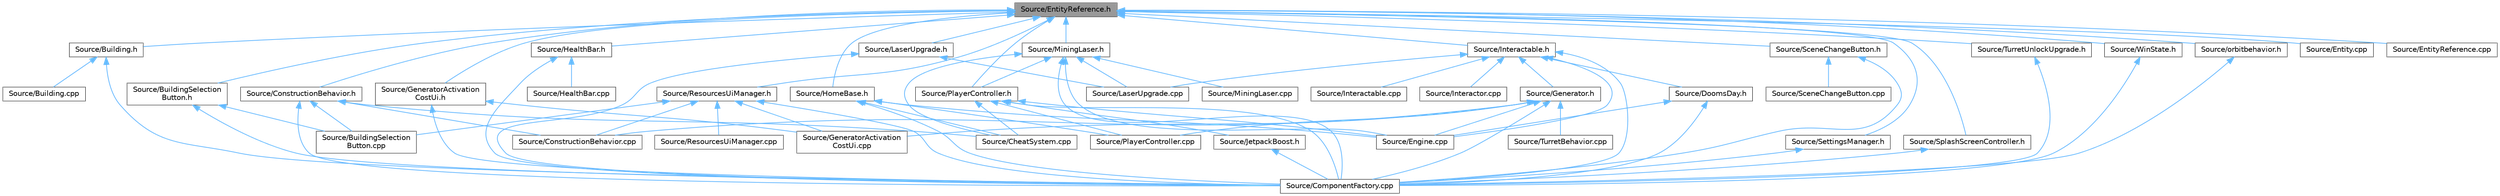 digraph "Source/EntityReference.h"
{
 // LATEX_PDF_SIZE
  bgcolor="transparent";
  edge [fontname=Helvetica,fontsize=10,labelfontname=Helvetica,labelfontsize=10];
  node [fontname=Helvetica,fontsize=10,shape=box,height=0.2,width=0.4];
  Node1 [id="Node000001",label="Source/EntityReference.h",height=0.2,width=0.4,color="gray40", fillcolor="grey60", style="filled", fontcolor="black",tooltip="a reference to an Entity in the scene"];
  Node1 -> Node2 [id="edge1_Node000001_Node000002",dir="back",color="steelblue1",style="solid",tooltip=" "];
  Node2 [id="Node000002",label="Source/Building.h",height=0.2,width=0.4,color="grey40", fillcolor="white", style="filled",URL="$d8/dac/Building_8h.html",tooltip="Building Component Class."];
  Node2 -> Node3 [id="edge2_Node000002_Node000003",dir="back",color="steelblue1",style="solid",tooltip=" "];
  Node3 [id="Node000003",label="Source/Building.cpp",height=0.2,width=0.4,color="grey40", fillcolor="white", style="filled",URL="$da/d23/Building_8cpp.html",tooltip="Building Component Class."];
  Node2 -> Node4 [id="edge3_Node000002_Node000004",dir="back",color="steelblue1",style="solid",tooltip=" "];
  Node4 [id="Node000004",label="Source/ComponentFactory.cpp",height=0.2,width=0.4,color="grey40", fillcolor="white", style="filled",URL="$dc/def/ComponentFactory_8cpp.html",tooltip="Definitions for the component factory class."];
  Node1 -> Node5 [id="edge4_Node000001_Node000005",dir="back",color="steelblue1",style="solid",tooltip=" "];
  Node5 [id="Node000005",label="Source/BuildingSelection\lButton.h",height=0.2,width=0.4,color="grey40", fillcolor="white", style="filled",URL="$de/d78/BuildingSelectionButton_8h.html",tooltip="button that selects which building the ConstructionManager should place"];
  Node5 -> Node6 [id="edge5_Node000005_Node000006",dir="back",color="steelblue1",style="solid",tooltip=" "];
  Node6 [id="Node000006",label="Source/BuildingSelection\lButton.cpp",height=0.2,width=0.4,color="grey40", fillcolor="white", style="filled",URL="$db/d86/BuildingSelectionButton_8cpp.html",tooltip="button that selects which building the ConstructionManager should place"];
  Node5 -> Node4 [id="edge6_Node000005_Node000004",dir="back",color="steelblue1",style="solid",tooltip=" "];
  Node1 -> Node7 [id="edge7_Node000001_Node000007",dir="back",color="steelblue1",style="solid",tooltip=" "];
  Node7 [id="Node000007",label="Source/ConstructionBehavior.h",height=0.2,width=0.4,color="grey40", fillcolor="white", style="filled",URL="$d9/def/ConstructionBehavior_8h.html",tooltip="handles the construction of towers and modification of terrain"];
  Node7 -> Node6 [id="edge8_Node000007_Node000006",dir="back",color="steelblue1",style="solid",tooltip=" "];
  Node7 -> Node8 [id="edge9_Node000007_Node000008",dir="back",color="steelblue1",style="solid",tooltip=" "];
  Node8 [id="Node000008",label="Source/CheatSystem.cpp",height=0.2,width=0.4,color="grey40", fillcolor="white", style="filled",URL="$da/d87/CheatSystem_8cpp.html",tooltip="CheatSystem Class definition."];
  Node7 -> Node4 [id="edge10_Node000007_Node000004",dir="back",color="steelblue1",style="solid",tooltip=" "];
  Node7 -> Node9 [id="edge11_Node000007_Node000009",dir="back",color="steelblue1",style="solid",tooltip=" "];
  Node9 [id="Node000009",label="Source/ConstructionBehavior.cpp",height=0.2,width=0.4,color="grey40", fillcolor="white", style="filled",URL="$d7/ded/ConstructionBehavior_8cpp.html",tooltip="handles the construction of towers and modification of terrain"];
  Node1 -> Node10 [id="edge12_Node000001_Node000010",dir="back",color="steelblue1",style="solid",tooltip=" "];
  Node10 [id="Node000010",label="Source/Entity.cpp",height=0.2,width=0.4,color="grey40", fillcolor="white", style="filled",URL="$df/de9/Entity_8cpp.html",tooltip="Function definitions for the Entity class."];
  Node1 -> Node11 [id="edge13_Node000001_Node000011",dir="back",color="steelblue1",style="solid",tooltip=" "];
  Node11 [id="Node000011",label="Source/EntityReference.cpp",height=0.2,width=0.4,color="grey40", fillcolor="white", style="filled",URL="$de/d23/EntityReference_8cpp.html",tooltip="a reference to an Entity in the scene"];
  Node1 -> Node12 [id="edge14_Node000001_Node000012",dir="back",color="steelblue1",style="solid",tooltip=" "];
  Node12 [id="Node000012",label="Source/GeneratorActivation\lCostUi.h",height=0.2,width=0.4,color="grey40", fillcolor="white", style="filled",URL="$d2/de8/GeneratorActivationCostUi_8h.html",tooltip="displays the costs of activating generators"];
  Node12 -> Node4 [id="edge15_Node000012_Node000004",dir="back",color="steelblue1",style="solid",tooltip=" "];
  Node12 -> Node13 [id="edge16_Node000012_Node000013",dir="back",color="steelblue1",style="solid",tooltip=" "];
  Node13 [id="Node000013",label="Source/GeneratorActivation\lCostUi.cpp",height=0.2,width=0.4,color="grey40", fillcolor="white", style="filled",URL="$de/df8/GeneratorActivationCostUi_8cpp.html",tooltip="displays the costs of activating generators"];
  Node1 -> Node14 [id="edge17_Node000001_Node000014",dir="back",color="steelblue1",style="solid",tooltip=" "];
  Node14 [id="Node000014",label="Source/HealthBar.h",height=0.2,width=0.4,color="grey40", fillcolor="white", style="filled",URL="$d1/db6/HealthBar_8h.html",tooltip="health bar UI that displays offset from an Entity with a Health component"];
  Node14 -> Node4 [id="edge18_Node000014_Node000004",dir="back",color="steelblue1",style="solid",tooltip=" "];
  Node14 -> Node15 [id="edge19_Node000014_Node000015",dir="back",color="steelblue1",style="solid",tooltip=" "];
  Node15 [id="Node000015",label="Source/HealthBar.cpp",height=0.2,width=0.4,color="grey40", fillcolor="white", style="filled",URL="$d9/d01/HealthBar_8cpp.html",tooltip="health bar UI that displays offset from an Entity with a Health component"];
  Node1 -> Node16 [id="edge20_Node000001_Node000016",dir="back",color="steelblue1",style="solid",tooltip=" "];
  Node16 [id="Node000016",label="Source/HomeBase.h",height=0.2,width=0.4,color="grey40", fillcolor="white", style="filled",URL="$d9/d7c/HomeBase_8h_source.html",tooltip=" "];
  Node16 -> Node8 [id="edge21_Node000016_Node000008",dir="back",color="steelblue1",style="solid",tooltip=" "];
  Node16 -> Node4 [id="edge22_Node000016_Node000004",dir="back",color="steelblue1",style="solid",tooltip=" "];
  Node16 -> Node17 [id="edge23_Node000016_Node000017",dir="back",color="steelblue1",style="solid",tooltip=" "];
  Node17 [id="Node000017",label="Source/Engine.cpp",height=0.2,width=0.4,color="grey40", fillcolor="white", style="filled",URL="$d6/d0c/Engine_8cpp.html",tooltip="Engine class."];
  Node16 -> Node18 [id="edge24_Node000016_Node000018",dir="back",color="steelblue1",style="solid",tooltip=" "];
  Node18 [id="Node000018",label="Source/PlayerController.cpp",height=0.2,width=0.4,color="grey40", fillcolor="white", style="filled",URL="$d3/d7e/PlayerController_8cpp.html",tooltip="PlayerController Behaviour Class."];
  Node1 -> Node19 [id="edge25_Node000001_Node000019",dir="back",color="steelblue1",style="solid",tooltip=" "];
  Node19 [id="Node000019",label="Source/Interactable.h",height=0.2,width=0.4,color="grey40", fillcolor="white", style="filled",URL="$d6/dc1/Interactable_8h.html",tooltip="Component which can be interacted with by pressing a button when nearby."];
  Node19 -> Node4 [id="edge26_Node000019_Node000004",dir="back",color="steelblue1",style="solid",tooltip=" "];
  Node19 -> Node20 [id="edge27_Node000019_Node000020",dir="back",color="steelblue1",style="solid",tooltip=" "];
  Node20 [id="Node000020",label="Source/DoomsDay.h",height=0.2,width=0.4,color="grey40", fillcolor="white", style="filled",URL="$de/d36/DoomsDay_8h_source.html",tooltip=" "];
  Node20 -> Node4 [id="edge28_Node000020_Node000004",dir="back",color="steelblue1",style="solid",tooltip=" "];
  Node20 -> Node17 [id="edge29_Node000020_Node000017",dir="back",color="steelblue1",style="solid",tooltip=" "];
  Node19 -> Node17 [id="edge30_Node000019_Node000017",dir="back",color="steelblue1",style="solid",tooltip=" "];
  Node19 -> Node21 [id="edge31_Node000019_Node000021",dir="back",color="steelblue1",style="solid",tooltip=" "];
  Node21 [id="Node000021",label="Source/Generator.h",height=0.2,width=0.4,color="grey40", fillcolor="white", style="filled",URL="$d9/d12/Generator_8h_source.html",tooltip=" "];
  Node21 -> Node4 [id="edge32_Node000021_Node000004",dir="back",color="steelblue1",style="solid",tooltip=" "];
  Node21 -> Node9 [id="edge33_Node000021_Node000009",dir="back",color="steelblue1",style="solid",tooltip=" "];
  Node21 -> Node17 [id="edge34_Node000021_Node000017",dir="back",color="steelblue1",style="solid",tooltip=" "];
  Node21 -> Node13 [id="edge35_Node000021_Node000013",dir="back",color="steelblue1",style="solid",tooltip=" "];
  Node21 -> Node18 [id="edge36_Node000021_Node000018",dir="back",color="steelblue1",style="solid",tooltip=" "];
  Node21 -> Node22 [id="edge37_Node000021_Node000022",dir="back",color="steelblue1",style="solid",tooltip=" "];
  Node22 [id="Node000022",label="Source/TurretBehavior.cpp",height=0.2,width=0.4,color="grey40", fillcolor="white", style="filled",URL="$dc/d0a/TurretBehavior_8cpp.html",tooltip="Behavior Compenent for Basic Turret"];
  Node19 -> Node23 [id="edge38_Node000019_Node000023",dir="back",color="steelblue1",style="solid",tooltip=" "];
  Node23 [id="Node000023",label="Source/Interactable.cpp",height=0.2,width=0.4,color="grey40", fillcolor="white", style="filled",URL="$dc/dab/Interactable_8cpp.html",tooltip="Component which can be interacted with by pressing a button when nearby."];
  Node19 -> Node24 [id="edge39_Node000019_Node000024",dir="back",color="steelblue1",style="solid",tooltip=" "];
  Node24 [id="Node000024",label="Source/Interactor.cpp",height=0.2,width=0.4,color="grey40", fillcolor="white", style="filled",URL="$de/de6/Interactor_8cpp.html",tooltip="Behavior that can interact with nearby Interactable Components."];
  Node19 -> Node25 [id="edge40_Node000019_Node000025",dir="back",color="steelblue1",style="solid",tooltip=" "];
  Node25 [id="Node000025",label="Source/LaserUpgrade.cpp",height=0.2,width=0.4,color="grey40", fillcolor="white", style="filled",URL="$df/db1/LaserUpgrade_8cpp.html",tooltip="collectable upgrade to the player's MiningLaser"];
  Node1 -> Node26 [id="edge41_Node000001_Node000026",dir="back",color="steelblue1",style="solid",tooltip=" "];
  Node26 [id="Node000026",label="Source/LaserUpgrade.h",height=0.2,width=0.4,color="grey40", fillcolor="white", style="filled",URL="$dc/d74/LaserUpgrade_8h.html",tooltip="collectable upgrade to the player's MiningLaser"];
  Node26 -> Node4 [id="edge42_Node000026_Node000004",dir="back",color="steelblue1",style="solid",tooltip=" "];
  Node26 -> Node25 [id="edge43_Node000026_Node000025",dir="back",color="steelblue1",style="solid",tooltip=" "];
  Node1 -> Node27 [id="edge44_Node000001_Node000027",dir="back",color="steelblue1",style="solid",tooltip=" "];
  Node27 [id="Node000027",label="Source/MiningLaser.h",height=0.2,width=0.4,color="grey40", fillcolor="white", style="filled",URL="$da/d13/MiningLaser_8h.html",tooltip="Digging laser controllable by an entity."];
  Node27 -> Node8 [id="edge45_Node000027_Node000008",dir="back",color="steelblue1",style="solid",tooltip=" "];
  Node27 -> Node4 [id="edge46_Node000027_Node000004",dir="back",color="steelblue1",style="solid",tooltip=" "];
  Node27 -> Node17 [id="edge47_Node000027_Node000017",dir="back",color="steelblue1",style="solid",tooltip=" "];
  Node27 -> Node25 [id="edge48_Node000027_Node000025",dir="back",color="steelblue1",style="solid",tooltip=" "];
  Node27 -> Node28 [id="edge49_Node000027_Node000028",dir="back",color="steelblue1",style="solid",tooltip=" "];
  Node28 [id="Node000028",label="Source/MiningLaser.cpp",height=0.2,width=0.4,color="grey40", fillcolor="white", style="filled",URL="$d6/db4/MiningLaser_8cpp.html",tooltip="Digging laser controllable by an entity."];
  Node27 -> Node29 [id="edge50_Node000027_Node000029",dir="back",color="steelblue1",style="solid",tooltip=" "];
  Node29 [id="Node000029",label="Source/PlayerController.h",height=0.2,width=0.4,color="grey40", fillcolor="white", style="filled",URL="$db/db4/PlayerController_8h.html",tooltip="PlayerController Behaviour Class."];
  Node29 -> Node8 [id="edge51_Node000029_Node000008",dir="back",color="steelblue1",style="solid",tooltip=" "];
  Node29 -> Node4 [id="edge52_Node000029_Node000004",dir="back",color="steelblue1",style="solid",tooltip=" "];
  Node29 -> Node17 [id="edge53_Node000029_Node000017",dir="back",color="steelblue1",style="solid",tooltip=" "];
  Node29 -> Node30 [id="edge54_Node000029_Node000030",dir="back",color="steelblue1",style="solid",tooltip=" "];
  Node30 [id="Node000030",label="Source/JetpackBoost.h",height=0.2,width=0.4,color="grey40", fillcolor="white", style="filled",URL="$da/d88/JetpackBoost_8h_source.html",tooltip=" "];
  Node30 -> Node4 [id="edge55_Node000030_Node000004",dir="back",color="steelblue1",style="solid",tooltip=" "];
  Node29 -> Node18 [id="edge56_Node000029_Node000018",dir="back",color="steelblue1",style="solid",tooltip=" "];
  Node1 -> Node29 [id="edge57_Node000001_Node000029",dir="back",color="steelblue1",style="solid",tooltip=" "];
  Node1 -> Node31 [id="edge58_Node000001_Node000031",dir="back",color="steelblue1",style="solid",tooltip=" "];
  Node31 [id="Node000031",label="Source/ResourcesUiManager.h",height=0.2,width=0.4,color="grey40", fillcolor="white", style="filled",URL="$d6/d1f/ResourcesUiManager_8h.html",tooltip="Component that manages the UI for displaying what resources a player currently has."];
  Node31 -> Node6 [id="edge59_Node000031_Node000006",dir="back",color="steelblue1",style="solid",tooltip=" "];
  Node31 -> Node4 [id="edge60_Node000031_Node000004",dir="back",color="steelblue1",style="solid",tooltip=" "];
  Node31 -> Node9 [id="edge61_Node000031_Node000009",dir="back",color="steelblue1",style="solid",tooltip=" "];
  Node31 -> Node13 [id="edge62_Node000031_Node000013",dir="back",color="steelblue1",style="solid",tooltip=" "];
  Node31 -> Node32 [id="edge63_Node000031_Node000032",dir="back",color="steelblue1",style="solid",tooltip=" "];
  Node32 [id="Node000032",label="Source/ResourcesUiManager.cpp",height=0.2,width=0.4,color="grey40", fillcolor="white", style="filled",URL="$dd/d79/ResourcesUiManager_8cpp.html",tooltip="Component that manages the UI for displaying what resources a player currently has."];
  Node1 -> Node33 [id="edge64_Node000001_Node000033",dir="back",color="steelblue1",style="solid",tooltip=" "];
  Node33 [id="Node000033",label="Source/SceneChangeButton.h",height=0.2,width=0.4,color="grey40", fillcolor="white", style="filled",URL="$de/d19/SceneChangeButton_8h.html",tooltip="Component that changes the scene when clicked."];
  Node33 -> Node4 [id="edge65_Node000033_Node000004",dir="back",color="steelblue1",style="solid",tooltip=" "];
  Node33 -> Node34 [id="edge66_Node000033_Node000034",dir="back",color="steelblue1",style="solid",tooltip=" "];
  Node34 [id="Node000034",label="Source/SceneChangeButton.cpp",height=0.2,width=0.4,color="grey40", fillcolor="white", style="filled",URL="$d0/d70/SceneChangeButton_8cpp.html",tooltip="Component that changes the scene when clicked."];
  Node1 -> Node35 [id="edge67_Node000001_Node000035",dir="back",color="steelblue1",style="solid",tooltip=" "];
  Node35 [id="Node000035",label="Source/SettingsManager.h",height=0.2,width=0.4,color="grey40", fillcolor="white", style="filled",URL="$d9/d4a/SettingsManager_8h.html",tooltip="Settings Manager Class."];
  Node35 -> Node4 [id="edge68_Node000035_Node000004",dir="back",color="steelblue1",style="solid",tooltip=" "];
  Node1 -> Node36 [id="edge69_Node000001_Node000036",dir="back",color="steelblue1",style="solid",tooltip=" "];
  Node36 [id="Node000036",label="Source/SplashScreenController.h",height=0.2,width=0.4,color="grey40", fillcolor="white", style="filled",URL="$da/d14/SplashScreenController_8h_source.html",tooltip=" "];
  Node36 -> Node4 [id="edge70_Node000036_Node000004",dir="back",color="steelblue1",style="solid",tooltip=" "];
  Node1 -> Node37 [id="edge71_Node000001_Node000037",dir="back",color="steelblue1",style="solid",tooltip=" "];
  Node37 [id="Node000037",label="Source/TurretUnlockUpgrade.h",height=0.2,width=0.4,color="grey40", fillcolor="white", style="filled",URL="$db/d0f/TurretUnlockUpgrade_8h.html",tooltip="collectable upgrade which unlocks a turret"];
  Node37 -> Node4 [id="edge72_Node000037_Node000004",dir="back",color="steelblue1",style="solid",tooltip=" "];
  Node1 -> Node38 [id="edge73_Node000001_Node000038",dir="back",color="steelblue1",style="solid",tooltip=" "];
  Node38 [id="Node000038",label="Source/WinState.h",height=0.2,width=0.4,color="grey40", fillcolor="white", style="filled",URL="$de/df7/WinState_8h_source.html",tooltip=" "];
  Node38 -> Node4 [id="edge74_Node000038_Node000004",dir="back",color="steelblue1",style="solid",tooltip=" "];
  Node1 -> Node39 [id="edge75_Node000001_Node000039",dir="back",color="steelblue1",style="solid",tooltip=" "];
  Node39 [id="Node000039",label="Source/orbitbehavior.h",height=0.2,width=0.4,color="grey40", fillcolor="white", style="filled",URL="$dc/dfe/orbitbehavior_8h_source.html",tooltip=" "];
  Node39 -> Node4 [id="edge76_Node000039_Node000004",dir="back",color="steelblue1",style="solid",tooltip=" "];
}
